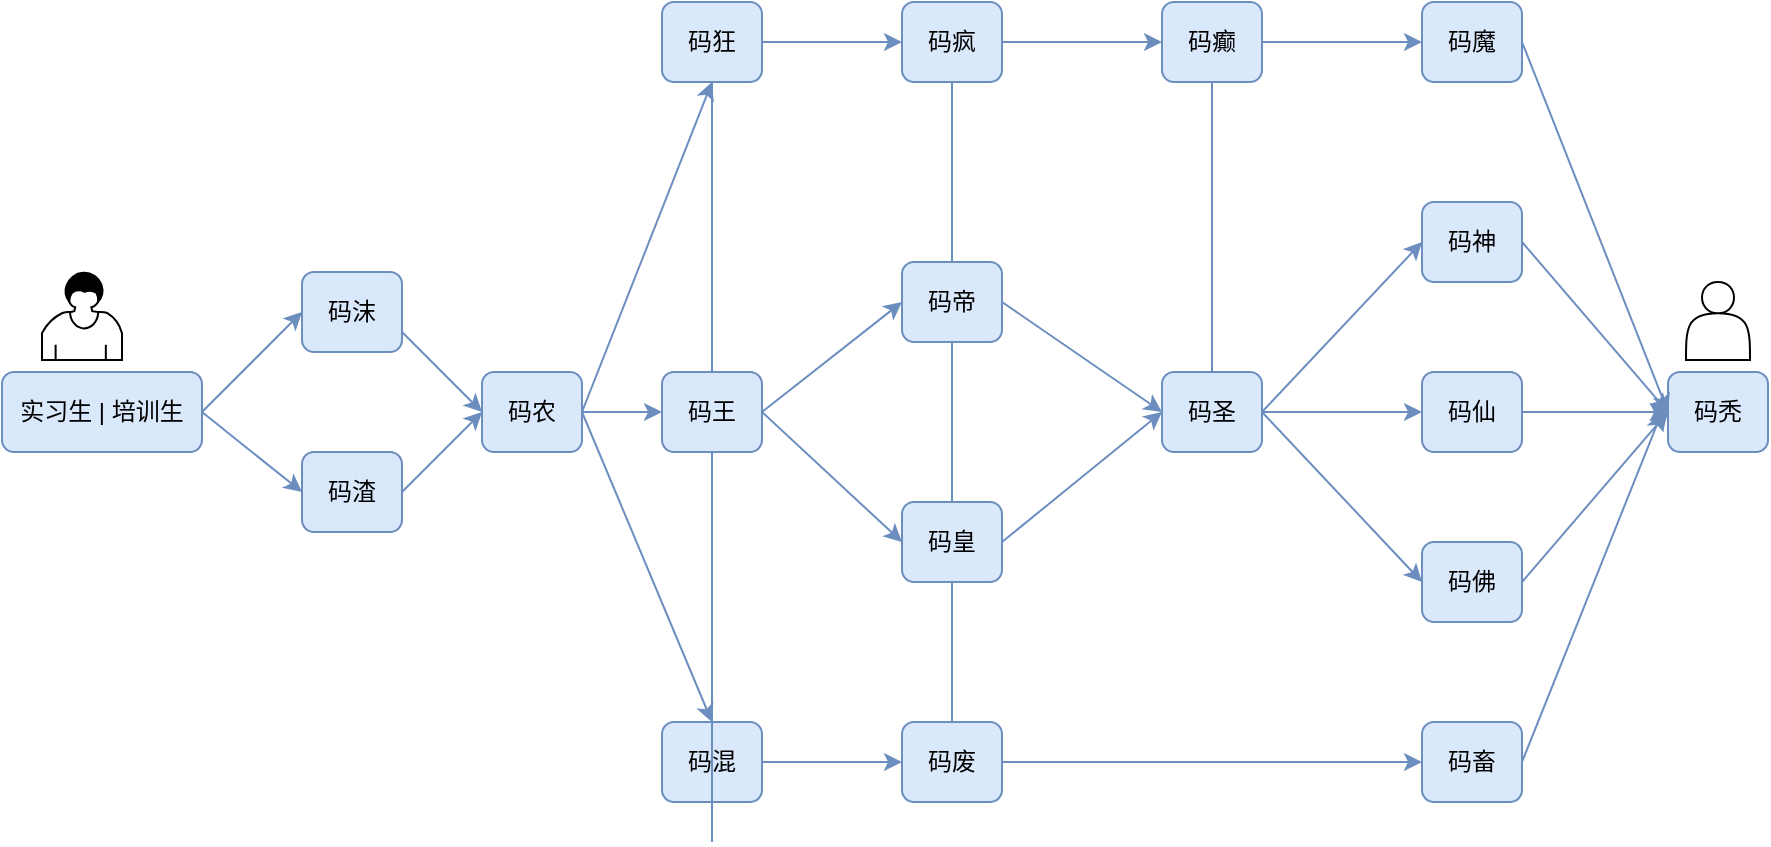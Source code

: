 <mxfile version="13.6.2" type="device"><diagram id="72MCQBwuOwKQxrn2sCo7" name="Page-1"><mxGraphModel dx="1086" dy="806" grid="1" gridSize="10" guides="1" tooltips="1" connect="1" arrows="1" fold="1" page="1" pageScale="1" pageWidth="2339" pageHeight="3300" background="none" math="0" shadow="0"><root><object label="" 木一番="木一番的架构图" id="0"><mxCell/></object><mxCell id="1" parent="0"/><mxCell id="YpFJCXHX_AIYzj8nGWou-1" value="" style="shape=mxgraph.bpmn.user_task;html=1;outlineConnect=0;" parent="1" vertex="1"><mxGeometry x="210" y="295" width="40" height="44" as="geometry"/></mxCell><mxCell id="YpFJCXHX_AIYzj8nGWou-7" value="码渣" style="rounded=1;whiteSpace=wrap;html=1;fillColor=#dae8fc;strokeColor=#6c8ebf;" parent="1" vertex="1"><mxGeometry x="340" y="385" width="50" height="40" as="geometry"/></mxCell><mxCell id="YpFJCXHX_AIYzj8nGWou-8" value="码沫" style="rounded=1;whiteSpace=wrap;html=1;fillColor=#dae8fc;strokeColor=#6c8ebf;" parent="1" vertex="1"><mxGeometry x="340" y="295" width="50" height="40" as="geometry"/></mxCell><mxCell id="YpFJCXHX_AIYzj8nGWou-9" value="码农" style="rounded=1;whiteSpace=wrap;html=1;fillColor=#dae8fc;strokeColor=#6c8ebf;" parent="1" vertex="1"><mxGeometry x="430" y="345" width="50" height="40" as="geometry"/></mxCell><mxCell id="YpFJCXHX_AIYzj8nGWou-10" value="码王" style="rounded=1;whiteSpace=wrap;html=1;fillColor=#dae8fc;strokeColor=#6c8ebf;" parent="1" vertex="1"><mxGeometry x="520" y="345" width="50" height="40" as="geometry"/></mxCell><mxCell id="YpFJCXHX_AIYzj8nGWou-11" value="码圣" style="rounded=1;whiteSpace=wrap;html=1;fillColor=#dae8fc;strokeColor=#6c8ebf;" parent="1" vertex="1"><mxGeometry x="770" y="345" width="50" height="40" as="geometry"/></mxCell><mxCell id="YpFJCXHX_AIYzj8nGWou-12" value="码帝" style="rounded=1;whiteSpace=wrap;html=1;fillColor=#dae8fc;strokeColor=#6c8ebf;" parent="1" vertex="1"><mxGeometry x="640" y="290" width="50" height="40" as="geometry"/></mxCell><mxCell id="YpFJCXHX_AIYzj8nGWou-14" value="码仙" style="rounded=1;whiteSpace=wrap;html=1;fillColor=#dae8fc;strokeColor=#6c8ebf;" parent="1" vertex="1"><mxGeometry x="900" y="345" width="50" height="40" as="geometry"/></mxCell><mxCell id="YpFJCXHX_AIYzj8nGWou-15" value="码神" style="rounded=1;whiteSpace=wrap;html=1;fillColor=#dae8fc;strokeColor=#6c8ebf;" parent="1" vertex="1"><mxGeometry x="900" y="260" width="50" height="40" as="geometry"/></mxCell><mxCell id="YpFJCXHX_AIYzj8nGWou-16" value="码佛" style="rounded=1;whiteSpace=wrap;html=1;fillColor=#dae8fc;strokeColor=#6c8ebf;" parent="1" vertex="1"><mxGeometry x="900" y="430" width="50" height="40" as="geometry"/></mxCell><mxCell id="YpFJCXHX_AIYzj8nGWou-17" value="码秃" style="rounded=1;whiteSpace=wrap;html=1;fillColor=#dae8fc;strokeColor=#6c8ebf;" parent="1" vertex="1"><mxGeometry x="1023" y="345" width="50" height="40" as="geometry"/></mxCell><mxCell id="YpFJCXHX_AIYzj8nGWou-18" value="实习生 | 培训生" style="rounded=1;whiteSpace=wrap;html=1;fillColor=#dae8fc;strokeColor=#6c8ebf;" parent="1" vertex="1"><mxGeometry x="190" y="345" width="100" height="40" as="geometry"/></mxCell><mxCell id="YpFJCXHX_AIYzj8nGWou-19" value="码狂" style="rounded=1;whiteSpace=wrap;html=1;fillColor=#dae8fc;strokeColor=#6c8ebf;" parent="1" vertex="1"><mxGeometry x="520" y="160" width="50" height="40" as="geometry"/></mxCell><mxCell id="YpFJCXHX_AIYzj8nGWou-20" value="码癫" style="rounded=1;whiteSpace=wrap;html=1;fillColor=#dae8fc;strokeColor=#6c8ebf;" parent="1" vertex="1"><mxGeometry x="770" y="160" width="50" height="40" as="geometry"/></mxCell><mxCell id="YpFJCXHX_AIYzj8nGWou-21" value="码疯" style="rounded=1;whiteSpace=wrap;html=1;fillColor=#dae8fc;strokeColor=#6c8ebf;" parent="1" vertex="1"><mxGeometry x="640" y="160" width="50" height="40" as="geometry"/></mxCell><mxCell id="YpFJCXHX_AIYzj8nGWou-22" value="码混" style="rounded=1;whiteSpace=wrap;html=1;fillColor=#dae8fc;strokeColor=#6c8ebf;" parent="1" vertex="1"><mxGeometry x="520" y="520" width="50" height="40" as="geometry"/></mxCell><mxCell id="YpFJCXHX_AIYzj8nGWou-24" value="码废" style="rounded=1;whiteSpace=wrap;html=1;fillColor=#dae8fc;strokeColor=#6c8ebf;" parent="1" vertex="1"><mxGeometry x="640" y="520" width="50" height="40" as="geometry"/></mxCell><mxCell id="YpFJCXHX_AIYzj8nGWou-44" value="" style="endArrow=classic;html=1;exitX=1;exitY=0.5;exitDx=0;exitDy=0;entryX=0;entryY=0.5;entryDx=0;entryDy=0;strokeColor=#6c8ebf;fillColor=#dae8fc;" parent="1" source="YpFJCXHX_AIYzj8nGWou-18" target="YpFJCXHX_AIYzj8nGWou-8" edge="1"><mxGeometry width="50" height="50" relative="1" as="geometry"><mxPoint x="450" y="405" as="sourcePoint"/><mxPoint x="500" y="355" as="targetPoint"/></mxGeometry></mxCell><mxCell id="YpFJCXHX_AIYzj8nGWou-46" value="" style="endArrow=classic;html=1;entryX=0;entryY=0.5;entryDx=0;entryDy=0;strokeColor=#6c8ebf;fillColor=#dae8fc;" parent="1" target="YpFJCXHX_AIYzj8nGWou-7" edge="1"><mxGeometry width="50" height="50" relative="1" as="geometry"><mxPoint x="290" y="365" as="sourcePoint"/><mxPoint x="350" y="375.0" as="targetPoint"/></mxGeometry></mxCell><mxCell id="YpFJCXHX_AIYzj8nGWou-61" value="" style="endArrow=classic;html=1;entryX=0;entryY=0.5;entryDx=0;entryDy=0;strokeColor=#6c8ebf;fillColor=#dae8fc;exitX=1;exitY=0.75;exitDx=0;exitDy=0;" parent="1" source="YpFJCXHX_AIYzj8nGWou-8" target="YpFJCXHX_AIYzj8nGWou-9" edge="1"><mxGeometry width="50" height="50" relative="1" as="geometry"><mxPoint x="490" y="375" as="sourcePoint"/><mxPoint x="530" y="445" as="targetPoint"/></mxGeometry></mxCell><mxCell id="YpFJCXHX_AIYzj8nGWou-64" value="" style="endArrow=classic;html=1;entryX=0;entryY=0.5;entryDx=0;entryDy=0;strokeColor=#6c8ebf;fillColor=#dae8fc;exitX=1;exitY=0.5;exitDx=0;exitDy=0;" parent="1" source="YpFJCXHX_AIYzj8nGWou-7" target="YpFJCXHX_AIYzj8nGWou-9" edge="1"><mxGeometry width="50" height="50" relative="1" as="geometry"><mxPoint x="400" y="335.0" as="sourcePoint"/><mxPoint x="440" y="375" as="targetPoint"/></mxGeometry></mxCell><mxCell id="YpFJCXHX_AIYzj8nGWou-65" value="" style="endArrow=classic;html=1;entryX=0;entryY=0.5;entryDx=0;entryDy=0;strokeColor=#6c8ebf;fillColor=#dae8fc;exitX=1;exitY=0.5;exitDx=0;exitDy=0;" parent="1" source="YpFJCXHX_AIYzj8nGWou-9" target="YpFJCXHX_AIYzj8nGWou-10" edge="1"><mxGeometry width="50" height="50" relative="1" as="geometry"><mxPoint x="400" y="415" as="sourcePoint"/><mxPoint x="440" y="375" as="targetPoint"/></mxGeometry></mxCell><mxCell id="YpFJCXHX_AIYzj8nGWou-66" value="" style="endArrow=classic;html=1;entryX=0.5;entryY=1;entryDx=0;entryDy=0;strokeColor=#6c8ebf;fillColor=#dae8fc;exitX=1;exitY=0.5;exitDx=0;exitDy=0;" parent="1" source="YpFJCXHX_AIYzj8nGWou-9" target="YpFJCXHX_AIYzj8nGWou-19" edge="1"><mxGeometry width="50" height="50" relative="1" as="geometry"><mxPoint x="490" y="375" as="sourcePoint"/><mxPoint x="540" y="375" as="targetPoint"/></mxGeometry></mxCell><mxCell id="YpFJCXHX_AIYzj8nGWou-67" value="" style="endArrow=classic;html=1;strokeColor=#6c8ebf;fillColor=#dae8fc;exitX=1;exitY=0.5;exitDx=0;exitDy=0;entryX=0.5;entryY=0;entryDx=0;entryDy=0;" parent="1" source="YpFJCXHX_AIYzj8nGWou-9" target="YpFJCXHX_AIYzj8nGWou-22" edge="1"><mxGeometry width="50" height="50" relative="1" as="geometry"><mxPoint x="490" y="375" as="sourcePoint"/><mxPoint x="540" y="580" as="targetPoint"/></mxGeometry></mxCell><mxCell id="YpFJCXHX_AIYzj8nGWou-68" value="" style="endArrow=classic;html=1;entryX=0;entryY=0.5;entryDx=0;entryDy=0;strokeColor=#6c8ebf;fillColor=#dae8fc;exitX=1;exitY=0.5;exitDx=0;exitDy=0;" parent="1" source="YpFJCXHX_AIYzj8nGWou-10" target="YpFJCXHX_AIYzj8nGWou-82" edge="1"><mxGeometry width="50" height="50" relative="1" as="geometry"><mxPoint x="490" y="375" as="sourcePoint"/><mxPoint x="540" y="490" as="targetPoint"/></mxGeometry></mxCell><mxCell id="YpFJCXHX_AIYzj8nGWou-69" value="" style="endArrow=classic;html=1;entryX=0;entryY=0.5;entryDx=0;entryDy=0;strokeColor=#6c8ebf;fillColor=#dae8fc;exitX=1;exitY=0.5;exitDx=0;exitDy=0;" parent="1" source="YpFJCXHX_AIYzj8nGWou-12" target="YpFJCXHX_AIYzj8nGWou-11" edge="1"><mxGeometry width="50" height="50" relative="1" as="geometry"><mxPoint x="820" y="410" as="sourcePoint"/><mxPoint x="870" y="410" as="targetPoint"/></mxGeometry></mxCell><mxCell id="YpFJCXHX_AIYzj8nGWou-70" value="" style="endArrow=classic;html=1;entryX=0;entryY=0.5;entryDx=0;entryDy=0;strokeColor=#6c8ebf;fillColor=#dae8fc;exitX=1;exitY=0.5;exitDx=0;exitDy=0;" parent="1" source="YpFJCXHX_AIYzj8nGWou-11" target="YpFJCXHX_AIYzj8nGWou-14" edge="1"><mxGeometry width="50" height="50" relative="1" as="geometry"><mxPoint x="730" y="395" as="sourcePoint"/><mxPoint x="780" y="395" as="targetPoint"/></mxGeometry></mxCell><mxCell id="YpFJCXHX_AIYzj8nGWou-71" value="" style="endArrow=classic;html=1;entryX=0;entryY=0.5;entryDx=0;entryDy=0;strokeColor=#6c8ebf;fillColor=#dae8fc;exitX=1;exitY=0.5;exitDx=0;exitDy=0;" parent="1" source="YpFJCXHX_AIYzj8nGWou-19" target="YpFJCXHX_AIYzj8nGWou-21" edge="1"><mxGeometry width="50" height="50" relative="1" as="geometry"><mxPoint x="580" y="305" as="sourcePoint"/><mxPoint x="630" y="305" as="targetPoint"/></mxGeometry></mxCell><mxCell id="YpFJCXHX_AIYzj8nGWou-72" value="" style="endArrow=classic;html=1;entryX=0;entryY=0.5;entryDx=0;entryDy=0;strokeColor=#6c8ebf;fillColor=#dae8fc;exitX=1;exitY=0.5;exitDx=0;exitDy=0;" parent="1" source="YpFJCXHX_AIYzj8nGWou-21" target="YpFJCXHX_AIYzj8nGWou-20" edge="1"><mxGeometry width="50" height="50" relative="1" as="geometry"><mxPoint x="550" y="190.0" as="sourcePoint"/><mxPoint x="600" y="190.0" as="targetPoint"/></mxGeometry></mxCell><mxCell id="YpFJCXHX_AIYzj8nGWou-75" value="" style="endArrow=classic;html=1;entryX=0;entryY=0.5;entryDx=0;entryDy=0;strokeColor=#6c8ebf;fillColor=#dae8fc;exitX=1;exitY=0.5;exitDx=0;exitDy=0;" parent="1" source="YpFJCXHX_AIYzj8nGWou-11" target="YpFJCXHX_AIYzj8nGWou-16" edge="1"><mxGeometry width="50" height="50" relative="1" as="geometry"><mxPoint x="530" y="395" as="sourcePoint"/><mxPoint x="580" y="395" as="targetPoint"/></mxGeometry></mxCell><mxCell id="YpFJCXHX_AIYzj8nGWou-76" value="" style="endArrow=classic;html=1;entryX=0;entryY=0.5;entryDx=0;entryDy=0;strokeColor=#6c8ebf;fillColor=#dae8fc;exitX=1;exitY=0.5;exitDx=0;exitDy=0;" parent="1" source="YpFJCXHX_AIYzj8nGWou-11" target="YpFJCXHX_AIYzj8nGWou-15" edge="1"><mxGeometry width="50" height="50" relative="1" as="geometry"><mxPoint x="820" y="390" as="sourcePoint"/><mxPoint x="877.0" y="395" as="targetPoint"/></mxGeometry></mxCell><mxCell id="YpFJCXHX_AIYzj8nGWou-77" value="" style="endArrow=classic;html=1;entryX=0;entryY=0.5;entryDx=0;entryDy=0;strokeColor=#6c8ebf;fillColor=#dae8fc;exitX=1;exitY=0.5;exitDx=0;exitDy=0;" parent="1" source="YpFJCXHX_AIYzj8nGWou-22" target="YpFJCXHX_AIYzj8nGWou-24" edge="1"><mxGeometry width="50" height="50" relative="1" as="geometry"><mxPoint x="660" y="420" as="sourcePoint"/><mxPoint x="710" y="420" as="targetPoint"/></mxGeometry></mxCell><mxCell id="YpFJCXHX_AIYzj8nGWou-79" value="" style="endArrow=classic;html=1;entryX=0;entryY=0.5;entryDx=0;entryDy=0;strokeColor=#6c8ebf;fillColor=#dae8fc;exitX=1;exitY=0.5;exitDx=0;exitDy=0;" parent="1" source="YpFJCXHX_AIYzj8nGWou-15" target="YpFJCXHX_AIYzj8nGWou-17" edge="1"><mxGeometry width="50" height="50" relative="1" as="geometry"><mxPoint x="933" y="405" as="sourcePoint"/><mxPoint x="980.0" y="350.0" as="targetPoint"/></mxGeometry></mxCell><mxCell id="YpFJCXHX_AIYzj8nGWou-80" value="" style="endArrow=classic;html=1;entryX=0;entryY=0.5;entryDx=0;entryDy=0;strokeColor=#6c8ebf;fillColor=#dae8fc;exitX=1;exitY=0.5;exitDx=0;exitDy=0;" parent="1" source="YpFJCXHX_AIYzj8nGWou-14" target="YpFJCXHX_AIYzj8nGWou-17" edge="1"><mxGeometry width="50" height="50" relative="1" as="geometry"><mxPoint x="1023" y="395" as="sourcePoint"/><mxPoint x="1093" y="405" as="targetPoint"/></mxGeometry></mxCell><mxCell id="YpFJCXHX_AIYzj8nGWou-81" value="" style="endArrow=classic;html=1;entryX=0;entryY=0.5;entryDx=0;entryDy=0;strokeColor=#6c8ebf;fillColor=#dae8fc;exitX=1;exitY=0.5;exitDx=0;exitDy=0;" parent="1" source="YpFJCXHX_AIYzj8nGWou-16" target="YpFJCXHX_AIYzj8nGWou-17" edge="1"><mxGeometry width="50" height="50" relative="1" as="geometry"><mxPoint x="1033" y="405" as="sourcePoint"/><mxPoint x="1093" y="405" as="targetPoint"/></mxGeometry></mxCell><mxCell id="YpFJCXHX_AIYzj8nGWou-82" value="码皇" style="rounded=1;whiteSpace=wrap;html=1;fillColor=#dae8fc;strokeColor=#6c8ebf;" parent="1" vertex="1"><mxGeometry x="640" y="410" width="50" height="40" as="geometry"/></mxCell><mxCell id="YpFJCXHX_AIYzj8nGWou-83" value="" style="endArrow=classic;html=1;entryX=0;entryY=0.5;entryDx=0;entryDy=0;strokeColor=#6c8ebf;fillColor=#dae8fc;exitX=1;exitY=0.5;exitDx=0;exitDy=0;" parent="1" source="YpFJCXHX_AIYzj8nGWou-82" target="YpFJCXHX_AIYzj8nGWou-11" edge="1"><mxGeometry width="50" height="50" relative="1" as="geometry"><mxPoint x="830" y="315.0" as="sourcePoint"/><mxPoint x="970" y="410" as="targetPoint"/></mxGeometry></mxCell><mxCell id="YpFJCXHX_AIYzj8nGWou-84" value="" style="endArrow=classic;html=1;entryX=0;entryY=0.5;entryDx=0;entryDy=0;strokeColor=#6c8ebf;fillColor=#dae8fc;exitX=1;exitY=0.5;exitDx=0;exitDy=0;" parent="1" source="YpFJCXHX_AIYzj8nGWou-10" target="YpFJCXHX_AIYzj8nGWou-12" edge="1"><mxGeometry width="50" height="50" relative="1" as="geometry"><mxPoint x="590" y="375" as="sourcePoint"/><mxPoint x="640" y="455" as="targetPoint"/></mxGeometry></mxCell><mxCell id="YpFJCXHX_AIYzj8nGWou-96" value="" style="endArrow=none;html=1;strokeColor=#6c8ebf;exitX=0.5;exitY=0;exitDx=0;exitDy=0;entryX=0.5;entryY=1;entryDx=0;entryDy=0;fillColor=#dae8fc;" parent="1" source="YpFJCXHX_AIYzj8nGWou-10" target="YpFJCXHX_AIYzj8nGWou-19" edge="1"><mxGeometry width="50" height="50" relative="1" as="geometry"><mxPoint x="810" y="460" as="sourcePoint"/><mxPoint x="860" y="410" as="targetPoint"/></mxGeometry></mxCell><mxCell id="YpFJCXHX_AIYzj8nGWou-97" value="" style="endArrow=none;html=1;strokeColor=#6c8ebf;exitX=0.5;exitY=1;exitDx=0;exitDy=0;fillColor=#dae8fc;" parent="1" source="YpFJCXHX_AIYzj8nGWou-10" edge="1"><mxGeometry width="50" height="50" relative="1" as="geometry"><mxPoint x="555" y="355.0" as="sourcePoint"/><mxPoint x="545" y="580" as="targetPoint"/></mxGeometry></mxCell><mxCell id="YpFJCXHX_AIYzj8nGWou-100" value="" style="endArrow=none;html=1;strokeColor=#6c8ebf;exitX=0.5;exitY=0;exitDx=0;exitDy=0;entryX=0.5;entryY=1;entryDx=0;entryDy=0;fillColor=#dae8fc;" parent="1" source="YpFJCXHX_AIYzj8nGWou-12" target="YpFJCXHX_AIYzj8nGWou-21" edge="1"><mxGeometry width="50" height="50" relative="1" as="geometry"><mxPoint x="525" y="355.0" as="sourcePoint"/><mxPoint x="525" y="180" as="targetPoint"/></mxGeometry></mxCell><mxCell id="YpFJCXHX_AIYzj8nGWou-101" value="" style="endArrow=none;html=1;strokeColor=#6c8ebf;entryX=0.5;entryY=0;entryDx=0;entryDy=0;fillColor=#dae8fc;exitX=0.5;exitY=1;exitDx=0;exitDy=0;" parent="1" source="YpFJCXHX_AIYzj8nGWou-12" target="YpFJCXHX_AIYzj8nGWou-82" edge="1"><mxGeometry width="50" height="50" relative="1" as="geometry"><mxPoint x="660" y="370" as="sourcePoint"/><mxPoint x="675" y="180" as="targetPoint"/></mxGeometry></mxCell><mxCell id="YpFJCXHX_AIYzj8nGWou-102" value="" style="endArrow=none;html=1;strokeColor=#6c8ebf;entryX=0.5;entryY=0;entryDx=0;entryDy=0;fillColor=#dae8fc;exitX=0.5;exitY=1;exitDx=0;exitDy=0;" parent="1" source="YpFJCXHX_AIYzj8nGWou-82" target="YpFJCXHX_AIYzj8nGWou-24" edge="1"><mxGeometry width="50" height="50" relative="1" as="geometry"><mxPoint x="675" y="340.0" as="sourcePoint"/><mxPoint x="675" y="440" as="targetPoint"/></mxGeometry></mxCell><mxCell id="iCbD-sTriL86ri15f76q-1" value="码畜" style="rounded=1;whiteSpace=wrap;html=1;fillColor=#dae8fc;strokeColor=#6c8ebf;" parent="1" vertex="1"><mxGeometry x="900" y="520" width="50" height="40" as="geometry"/></mxCell><mxCell id="iCbD-sTriL86ri15f76q-2" value="" style="endArrow=classic;html=1;entryX=0;entryY=0.5;entryDx=0;entryDy=0;strokeColor=#6c8ebf;fillColor=#dae8fc;exitX=1;exitY=0.5;exitDx=0;exitDy=0;" parent="1" source="YpFJCXHX_AIYzj8nGWou-24" target="iCbD-sTriL86ri15f76q-1" edge="1"><mxGeometry width="50" height="50" relative="1" as="geometry"><mxPoint x="580" y="550" as="sourcePoint"/><mxPoint x="650" y="550" as="targetPoint"/></mxGeometry></mxCell><mxCell id="iCbD-sTriL86ri15f76q-3" value="" style="endArrow=classic;html=1;strokeColor=#6c8ebf;fillColor=#dae8fc;exitX=1;exitY=0.5;exitDx=0;exitDy=0;" parent="1" source="iCbD-sTriL86ri15f76q-1" edge="1"><mxGeometry width="50" height="50" relative="1" as="geometry"><mxPoint x="700" y="595" as="sourcePoint"/><mxPoint x="1020" y="365" as="targetPoint"/></mxGeometry></mxCell><mxCell id="iCbD-sTriL86ri15f76q-5" value="" style="endArrow=none;html=1;strokeColor=#6c8ebf;entryX=0.5;entryY=0;entryDx=0;entryDy=0;fillColor=#dae8fc;exitX=0.5;exitY=1;exitDx=0;exitDy=0;" parent="1" source="YpFJCXHX_AIYzj8nGWou-20" target="YpFJCXHX_AIYzj8nGWou-11" edge="1"><mxGeometry width="50" height="50" relative="1" as="geometry"><mxPoint x="805" y="395" as="sourcePoint"/><mxPoint x="805" y="575" as="targetPoint"/></mxGeometry></mxCell><mxCell id="iCbD-sTriL86ri15f76q-6" value="码魔" style="rounded=1;whiteSpace=wrap;html=1;fillColor=#dae8fc;strokeColor=#6c8ebf;" parent="1" vertex="1"><mxGeometry x="900" y="160" width="50" height="40" as="geometry"/></mxCell><mxCell id="iCbD-sTriL86ri15f76q-7" value="" style="endArrow=classic;html=1;entryX=0;entryY=0.5;entryDx=0;entryDy=0;strokeColor=#6c8ebf;fillColor=#dae8fc;exitX=1;exitY=0.5;exitDx=0;exitDy=0;" parent="1" source="YpFJCXHX_AIYzj8nGWou-20" target="iCbD-sTriL86ri15f76q-6" edge="1"><mxGeometry width="50" height="50" relative="1" as="geometry"><mxPoint x="830" y="190" as="sourcePoint"/><mxPoint x="1033" y="405" as="targetPoint"/></mxGeometry></mxCell><mxCell id="iCbD-sTriL86ri15f76q-9" value="" style="endArrow=classic;html=1;strokeColor=#6c8ebf;fillColor=#dae8fc;exitX=1;exitY=0.5;exitDx=0;exitDy=0;entryX=0;entryY=0.5;entryDx=0;entryDy=0;" parent="1" source="iCbD-sTriL86ri15f76q-6" target="YpFJCXHX_AIYzj8nGWou-17" edge="1"><mxGeometry width="50" height="50" relative="1" as="geometry"><mxPoint x="960" y="320" as="sourcePoint"/><mxPoint x="1020" y="360" as="targetPoint"/></mxGeometry></mxCell><mxCell id="iCbD-sTriL86ri15f76q-11" value="" style="shape=actor;whiteSpace=wrap;html=1;" parent="1" vertex="1"><mxGeometry x="1032" y="300" width="32" height="39" as="geometry"/></mxCell><mxCell id="bhr_v3krTF6RCpybelEP-1" style="edgeStyle=orthogonalEdgeStyle;rounded=0;orthogonalLoop=1;jettySize=auto;html=1;exitX=0.5;exitY=1;exitDx=0;exitDy=0;" edge="1" parent="1" source="YpFJCXHX_AIYzj8nGWou-15" target="YpFJCXHX_AIYzj8nGWou-15"><mxGeometry relative="1" as="geometry"/></mxCell></root></mxGraphModel></diagram></mxfile>
